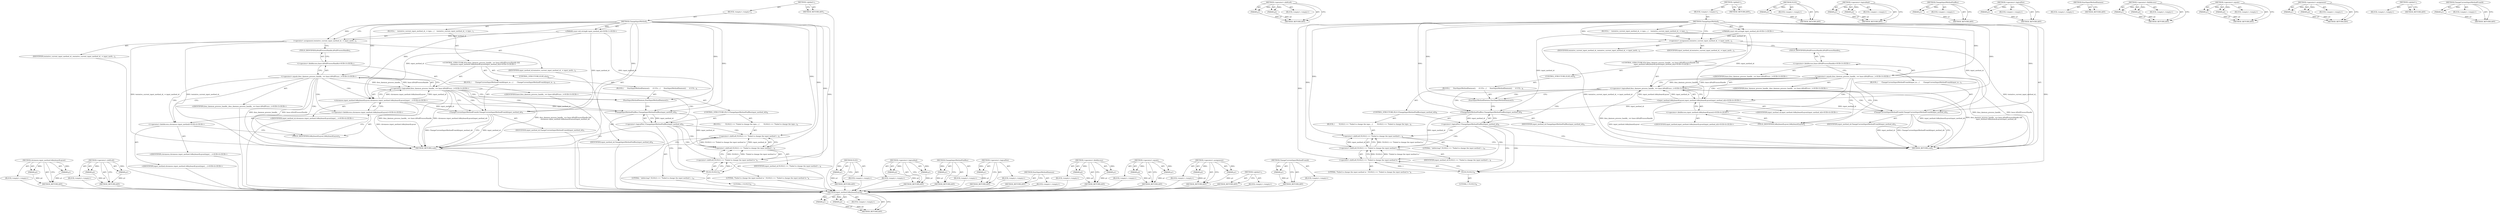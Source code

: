 digraph "ChangeCurrentInputMethodFromId" {
vulnerable_92 [label=<(METHOD,chromeos.input_method.IsKeyboardLayout)>];
vulnerable_93 [label=<(PARAM,p1)>];
vulnerable_94 [label=<(PARAM,p2)>];
vulnerable_95 [label=<(BLOCK,&lt;empty&gt;,&lt;empty&gt;)>];
vulnerable_96 [label=<(METHOD_RETURN,ANY)>];
vulnerable_112 [label=<(METHOD,&lt;operator&gt;.shiftLeft)>];
vulnerable_113 [label=<(PARAM,p1)>];
vulnerable_114 [label=<(PARAM,p2)>];
vulnerable_115 [label=<(BLOCK,&lt;empty&gt;,&lt;empty&gt;)>];
vulnerable_116 [label=<(METHOD_RETURN,ANY)>];
vulnerable_6 [label=<(METHOD,&lt;global&gt;)<SUB>1</SUB>>];
vulnerable_7 [label=<(BLOCK,&lt;empty&gt;,&lt;empty&gt;)<SUB>1</SUB>>];
vulnerable_8 [label=<(METHOD,ChangeInputMethod)<SUB>1</SUB>>];
vulnerable_9 [label="<(PARAM,const std::string&amp; input_method_id)<SUB>1</SUB>>"];
vulnerable_10 [label=<(BLOCK,{
    tentative_current_input_method_id_ = inpu...,{
    tentative_current_input_method_id_ = inpu...)<SUB>1</SUB>>];
vulnerable_11 [label=<(&lt;operator&gt;.assignment,tentative_current_input_method_id_ = input_meth...)<SUB>2</SUB>>];
vulnerable_12 [label=<(IDENTIFIER,tentative_current_input_method_id_,tentative_current_input_method_id_ = input_meth...)<SUB>2</SUB>>];
vulnerable_13 [label=<(IDENTIFIER,input_method_id,tentative_current_input_method_id_ = input_meth...)<SUB>2</SUB>>];
vulnerable_14 [label="<(CONTROL_STRUCTURE,IF,if (ibus_daemon_process_handle_ == base::kNullProcessHandle &amp;&amp;
        chromeos::input_method::IsKeyboardLayout(input_method_id)))<SUB>3</SUB>>"];
vulnerable_15 [label="<(&lt;operator&gt;.logicalAnd,ibus_daemon_process_handle_ == base::kNullProce...)<SUB>3</SUB>>"];
vulnerable_16 [label="<(&lt;operator&gt;.equals,ibus_daemon_process_handle_ == base::kNullProce...)<SUB>3</SUB>>"];
vulnerable_17 [label="<(IDENTIFIER,ibus_daemon_process_handle_,ibus_daemon_process_handle_ == base::kNullProce...)<SUB>3</SUB>>"];
vulnerable_18 [label="<(&lt;operator&gt;.fieldAccess,base::kNullProcessHandle)<SUB>3</SUB>>"];
vulnerable_19 [label="<(IDENTIFIER,base,ibus_daemon_process_handle_ == base::kNullProce...)<SUB>3</SUB>>"];
vulnerable_20 [label=<(FIELD_IDENTIFIER,kNullProcessHandle,kNullProcessHandle)<SUB>3</SUB>>];
vulnerable_21 [label="<(chromeos.input_method.IsKeyboardLayout,chromeos::input_method::IsKeyboardLayout(input_...)<SUB>4</SUB>>"];
vulnerable_22 [label="<(&lt;operator&gt;.fieldAccess,chromeos::input_method::IsKeyboardLayout)<SUB>4</SUB>>"];
vulnerable_23 [label="<(&lt;operator&gt;.fieldAccess,chromeos::input_method)<SUB>4</SUB>>"];
vulnerable_24 [label="<(IDENTIFIER,chromeos,chromeos::input_method::IsKeyboardLayout(input_...)<SUB>4</SUB>>"];
vulnerable_25 [label="<(IDENTIFIER,input_method,chromeos::input_method::IsKeyboardLayout(input_...)<SUB>4</SUB>>"];
vulnerable_26 [label=<(FIELD_IDENTIFIER,IsKeyboardLayout,IsKeyboardLayout)<SUB>4</SUB>>];
vulnerable_27 [label="<(IDENTIFIER,input_method_id,chromeos::input_method::IsKeyboardLayout(input_...)<SUB>4</SUB>>"];
vulnerable_28 [label=<(BLOCK,{
       ChangeCurrentInputMethodFromId(input_m...,{
       ChangeCurrentInputMethodFromId(input_m...)<SUB>4</SUB>>];
vulnerable_29 [label=<(ChangeCurrentInputMethodFromId,ChangeCurrentInputMethodFromId(input_method_id))<SUB>5</SUB>>];
vulnerable_30 [label=<(IDENTIFIER,input_method_id,ChangeCurrentInputMethodFromId(input_method_id))<SUB>5</SUB>>];
vulnerable_31 [label=<(CONTROL_STRUCTURE,ELSE,else)<SUB>6</SUB>>];
vulnerable_32 [label=<(BLOCK,{
      StartInputMethodDaemon();
      if (!Ch...,{
      StartInputMethodDaemon();
      if (!Ch...)<SUB>6</SUB>>];
vulnerable_33 [label=<(StartInputMethodDaemon,StartInputMethodDaemon())<SUB>7</SUB>>];
vulnerable_34 [label=<(CONTROL_STRUCTURE,IF,if (!ChangeInputMethodViaIBus(input_method_id)))<SUB>8</SUB>>];
vulnerable_35 [label=<(&lt;operator&gt;.logicalNot,!ChangeInputMethodViaIBus(input_method_id))<SUB>8</SUB>>];
vulnerable_36 [label=<(ChangeInputMethodViaIBus,ChangeInputMethodViaIBus(input_method_id))<SUB>8</SUB>>];
vulnerable_37 [label=<(IDENTIFIER,input_method_id,ChangeInputMethodViaIBus(input_method_id))<SUB>8</SUB>>];
vulnerable_38 [label=<(BLOCK,{
        VLOG(1) &lt;&lt; &quot;Failed to change the inpu...,{
        VLOG(1) &lt;&lt; &quot;Failed to change the inpu...)<SUB>8</SUB>>];
vulnerable_39 [label=<(&lt;operator&gt;.shiftLeft,VLOG(1) &lt;&lt; &quot;Failed to change the input method t...)<SUB>9</SUB>>];
vulnerable_40 [label=<(&lt;operator&gt;.shiftLeft,VLOG(1) &lt;&lt; &quot;Failed to change the input method t...)<SUB>9</SUB>>];
vulnerable_41 [label=<(&lt;operator&gt;.shiftLeft,VLOG(1) &lt;&lt; &quot;Failed to change the input method to &quot;)<SUB>9</SUB>>];
vulnerable_42 [label=<(VLOG,VLOG(1))<SUB>9</SUB>>];
vulnerable_43 [label=<(LITERAL,1,VLOG(1))<SUB>9</SUB>>];
vulnerable_44 [label=<(LITERAL,&quot;Failed to change the input method to &quot;,VLOG(1) &lt;&lt; &quot;Failed to change the input method to &quot;)<SUB>9</SUB>>];
vulnerable_45 [label=<(IDENTIFIER,input_method_id,VLOG(1) &lt;&lt; &quot;Failed to change the input method t...)<SUB>9</SUB>>];
vulnerable_46 [label=<(LITERAL,&quot; (deferring)&quot;,VLOG(1) &lt;&lt; &quot;Failed to change the input method t...)<SUB>10</SUB>>];
vulnerable_47 [label=<(METHOD_RETURN,void)<SUB>1</SUB>>];
vulnerable_49 [label=<(METHOD_RETURN,ANY)<SUB>1</SUB>>];
vulnerable_117 [label=<(METHOD,VLOG)>];
vulnerable_118 [label=<(PARAM,p1)>];
vulnerable_119 [label=<(BLOCK,&lt;empty&gt;,&lt;empty&gt;)>];
vulnerable_120 [label=<(METHOD_RETURN,ANY)>];
vulnerable_77 [label=<(METHOD,&lt;operator&gt;.logicalAnd)>];
vulnerable_78 [label=<(PARAM,p1)>];
vulnerable_79 [label=<(PARAM,p2)>];
vulnerable_80 [label=<(BLOCK,&lt;empty&gt;,&lt;empty&gt;)>];
vulnerable_81 [label=<(METHOD_RETURN,ANY)>];
vulnerable_108 [label=<(METHOD,ChangeInputMethodViaIBus)>];
vulnerable_109 [label=<(PARAM,p1)>];
vulnerable_110 [label=<(BLOCK,&lt;empty&gt;,&lt;empty&gt;)>];
vulnerable_111 [label=<(METHOD_RETURN,ANY)>];
vulnerable_104 [label=<(METHOD,&lt;operator&gt;.logicalNot)>];
vulnerable_105 [label=<(PARAM,p1)>];
vulnerable_106 [label=<(BLOCK,&lt;empty&gt;,&lt;empty&gt;)>];
vulnerable_107 [label=<(METHOD_RETURN,ANY)>];
vulnerable_101 [label=<(METHOD,StartInputMethodDaemon)>];
vulnerable_102 [label=<(BLOCK,&lt;empty&gt;,&lt;empty&gt;)>];
vulnerable_103 [label=<(METHOD_RETURN,ANY)>];
vulnerable_87 [label=<(METHOD,&lt;operator&gt;.fieldAccess)>];
vulnerable_88 [label=<(PARAM,p1)>];
vulnerable_89 [label=<(PARAM,p2)>];
vulnerable_90 [label=<(BLOCK,&lt;empty&gt;,&lt;empty&gt;)>];
vulnerable_91 [label=<(METHOD_RETURN,ANY)>];
vulnerable_82 [label=<(METHOD,&lt;operator&gt;.equals)>];
vulnerable_83 [label=<(PARAM,p1)>];
vulnerable_84 [label=<(PARAM,p2)>];
vulnerable_85 [label=<(BLOCK,&lt;empty&gt;,&lt;empty&gt;)>];
vulnerable_86 [label=<(METHOD_RETURN,ANY)>];
vulnerable_72 [label=<(METHOD,&lt;operator&gt;.assignment)>];
vulnerable_73 [label=<(PARAM,p1)>];
vulnerable_74 [label=<(PARAM,p2)>];
vulnerable_75 [label=<(BLOCK,&lt;empty&gt;,&lt;empty&gt;)>];
vulnerable_76 [label=<(METHOD_RETURN,ANY)>];
vulnerable_66 [label=<(METHOD,&lt;global&gt;)<SUB>1</SUB>>];
vulnerable_67 [label=<(BLOCK,&lt;empty&gt;,&lt;empty&gt;)>];
vulnerable_68 [label=<(METHOD_RETURN,ANY)>];
vulnerable_97 [label=<(METHOD,ChangeCurrentInputMethodFromId)>];
vulnerable_98 [label=<(PARAM,p1)>];
vulnerable_99 [label=<(BLOCK,&lt;empty&gt;,&lt;empty&gt;)>];
vulnerable_100 [label=<(METHOD_RETURN,ANY)>];
fixed_88 [label=<(METHOD,input_method.IsKeyboardLayout)>];
fixed_89 [label=<(PARAM,p1)>];
fixed_90 [label=<(PARAM,p2)>];
fixed_91 [label=<(BLOCK,&lt;empty&gt;,&lt;empty&gt;)>];
fixed_92 [label=<(METHOD_RETURN,ANY)>];
fixed_108 [label=<(METHOD,&lt;operator&gt;.shiftLeft)>];
fixed_109 [label=<(PARAM,p1)>];
fixed_110 [label=<(PARAM,p2)>];
fixed_111 [label=<(BLOCK,&lt;empty&gt;,&lt;empty&gt;)>];
fixed_112 [label=<(METHOD_RETURN,ANY)>];
fixed_6 [label=<(METHOD,&lt;global&gt;)<SUB>1</SUB>>];
fixed_7 [label=<(BLOCK,&lt;empty&gt;,&lt;empty&gt;)<SUB>1</SUB>>];
fixed_8 [label=<(METHOD,ChangeInputMethod)<SUB>1</SUB>>];
fixed_9 [label="<(PARAM,const std::string&amp; input_method_id)<SUB>1</SUB>>"];
fixed_10 [label=<(BLOCK,{
    tentative_current_input_method_id_ = inpu...,{
    tentative_current_input_method_id_ = inpu...)<SUB>1</SUB>>];
fixed_11 [label=<(&lt;operator&gt;.assignment,tentative_current_input_method_id_ = input_meth...)<SUB>2</SUB>>];
fixed_12 [label=<(IDENTIFIER,tentative_current_input_method_id_,tentative_current_input_method_id_ = input_meth...)<SUB>2</SUB>>];
fixed_13 [label=<(IDENTIFIER,input_method_id,tentative_current_input_method_id_ = input_meth...)<SUB>2</SUB>>];
fixed_14 [label="<(CONTROL_STRUCTURE,IF,if (ibus_daemon_process_handle_ == base::kNullProcessHandle &amp;&amp;
        input_method::IsKeyboardLayout(input_method_id)))<SUB>3</SUB>>"];
fixed_15 [label="<(&lt;operator&gt;.logicalAnd,ibus_daemon_process_handle_ == base::kNullProce...)<SUB>3</SUB>>"];
fixed_16 [label="<(&lt;operator&gt;.equals,ibus_daemon_process_handle_ == base::kNullProce...)<SUB>3</SUB>>"];
fixed_17 [label="<(IDENTIFIER,ibus_daemon_process_handle_,ibus_daemon_process_handle_ == base::kNullProce...)<SUB>3</SUB>>"];
fixed_18 [label="<(&lt;operator&gt;.fieldAccess,base::kNullProcessHandle)<SUB>3</SUB>>"];
fixed_19 [label="<(IDENTIFIER,base,ibus_daemon_process_handle_ == base::kNullProce...)<SUB>3</SUB>>"];
fixed_20 [label=<(FIELD_IDENTIFIER,kNullProcessHandle,kNullProcessHandle)<SUB>3</SUB>>];
fixed_21 [label="<(input_method.IsKeyboardLayout,input_method::IsKeyboardLayout(input_method_id))<SUB>4</SUB>>"];
fixed_22 [label="<(&lt;operator&gt;.fieldAccess,input_method::IsKeyboardLayout)<SUB>4</SUB>>"];
fixed_23 [label="<(IDENTIFIER,input_method,input_method::IsKeyboardLayout(input_method_id))<SUB>4</SUB>>"];
fixed_24 [label=<(FIELD_IDENTIFIER,IsKeyboardLayout,IsKeyboardLayout)<SUB>4</SUB>>];
fixed_25 [label="<(IDENTIFIER,input_method_id,input_method::IsKeyboardLayout(input_method_id))<SUB>4</SUB>>"];
fixed_26 [label=<(BLOCK,{
       ChangeCurrentInputMethodFromId(input_m...,{
       ChangeCurrentInputMethodFromId(input_m...)<SUB>4</SUB>>];
fixed_27 [label=<(ChangeCurrentInputMethodFromId,ChangeCurrentInputMethodFromId(input_method_id))<SUB>5</SUB>>];
fixed_28 [label=<(IDENTIFIER,input_method_id,ChangeCurrentInputMethodFromId(input_method_id))<SUB>5</SUB>>];
fixed_29 [label=<(CONTROL_STRUCTURE,ELSE,else)<SUB>6</SUB>>];
fixed_30 [label=<(BLOCK,{
      StartInputMethodDaemon();
      if (!Ch...,{
      StartInputMethodDaemon();
      if (!Ch...)<SUB>6</SUB>>];
fixed_31 [label=<(StartInputMethodDaemon,StartInputMethodDaemon())<SUB>7</SUB>>];
fixed_32 [label=<(CONTROL_STRUCTURE,IF,if (!ChangeInputMethodViaIBus(input_method_id)))<SUB>8</SUB>>];
fixed_33 [label=<(&lt;operator&gt;.logicalNot,!ChangeInputMethodViaIBus(input_method_id))<SUB>8</SUB>>];
fixed_34 [label=<(ChangeInputMethodViaIBus,ChangeInputMethodViaIBus(input_method_id))<SUB>8</SUB>>];
fixed_35 [label=<(IDENTIFIER,input_method_id,ChangeInputMethodViaIBus(input_method_id))<SUB>8</SUB>>];
fixed_36 [label=<(BLOCK,{
        VLOG(1) &lt;&lt; &quot;Failed to change the inpu...,{
        VLOG(1) &lt;&lt; &quot;Failed to change the inpu...)<SUB>8</SUB>>];
fixed_37 [label=<(&lt;operator&gt;.shiftLeft,VLOG(1) &lt;&lt; &quot;Failed to change the input method t...)<SUB>9</SUB>>];
fixed_38 [label=<(&lt;operator&gt;.shiftLeft,VLOG(1) &lt;&lt; &quot;Failed to change the input method t...)<SUB>9</SUB>>];
fixed_39 [label=<(&lt;operator&gt;.shiftLeft,VLOG(1) &lt;&lt; &quot;Failed to change the input method to &quot;)<SUB>9</SUB>>];
fixed_40 [label=<(VLOG,VLOG(1))<SUB>9</SUB>>];
fixed_41 [label=<(LITERAL,1,VLOG(1))<SUB>9</SUB>>];
fixed_42 [label=<(LITERAL,&quot;Failed to change the input method to &quot;,VLOG(1) &lt;&lt; &quot;Failed to change the input method to &quot;)<SUB>9</SUB>>];
fixed_43 [label=<(IDENTIFIER,input_method_id,VLOG(1) &lt;&lt; &quot;Failed to change the input method t...)<SUB>9</SUB>>];
fixed_44 [label=<(LITERAL,&quot; (deferring)&quot;,VLOG(1) &lt;&lt; &quot;Failed to change the input method t...)<SUB>10</SUB>>];
fixed_45 [label=<(METHOD_RETURN,void)<SUB>1</SUB>>];
fixed_47 [label=<(METHOD_RETURN,ANY)<SUB>1</SUB>>];
fixed_113 [label=<(METHOD,VLOG)>];
fixed_114 [label=<(PARAM,p1)>];
fixed_115 [label=<(BLOCK,&lt;empty&gt;,&lt;empty&gt;)>];
fixed_116 [label=<(METHOD_RETURN,ANY)>];
fixed_73 [label=<(METHOD,&lt;operator&gt;.logicalAnd)>];
fixed_74 [label=<(PARAM,p1)>];
fixed_75 [label=<(PARAM,p2)>];
fixed_76 [label=<(BLOCK,&lt;empty&gt;,&lt;empty&gt;)>];
fixed_77 [label=<(METHOD_RETURN,ANY)>];
fixed_104 [label=<(METHOD,ChangeInputMethodViaIBus)>];
fixed_105 [label=<(PARAM,p1)>];
fixed_106 [label=<(BLOCK,&lt;empty&gt;,&lt;empty&gt;)>];
fixed_107 [label=<(METHOD_RETURN,ANY)>];
fixed_100 [label=<(METHOD,&lt;operator&gt;.logicalNot)>];
fixed_101 [label=<(PARAM,p1)>];
fixed_102 [label=<(BLOCK,&lt;empty&gt;,&lt;empty&gt;)>];
fixed_103 [label=<(METHOD_RETURN,ANY)>];
fixed_97 [label=<(METHOD,StartInputMethodDaemon)>];
fixed_98 [label=<(BLOCK,&lt;empty&gt;,&lt;empty&gt;)>];
fixed_99 [label=<(METHOD_RETURN,ANY)>];
fixed_83 [label=<(METHOD,&lt;operator&gt;.fieldAccess)>];
fixed_84 [label=<(PARAM,p1)>];
fixed_85 [label=<(PARAM,p2)>];
fixed_86 [label=<(BLOCK,&lt;empty&gt;,&lt;empty&gt;)>];
fixed_87 [label=<(METHOD_RETURN,ANY)>];
fixed_78 [label=<(METHOD,&lt;operator&gt;.equals)>];
fixed_79 [label=<(PARAM,p1)>];
fixed_80 [label=<(PARAM,p2)>];
fixed_81 [label=<(BLOCK,&lt;empty&gt;,&lt;empty&gt;)>];
fixed_82 [label=<(METHOD_RETURN,ANY)>];
fixed_68 [label=<(METHOD,&lt;operator&gt;.assignment)>];
fixed_69 [label=<(PARAM,p1)>];
fixed_70 [label=<(PARAM,p2)>];
fixed_71 [label=<(BLOCK,&lt;empty&gt;,&lt;empty&gt;)>];
fixed_72 [label=<(METHOD_RETURN,ANY)>];
fixed_62 [label=<(METHOD,&lt;global&gt;)<SUB>1</SUB>>];
fixed_63 [label=<(BLOCK,&lt;empty&gt;,&lt;empty&gt;)>];
fixed_64 [label=<(METHOD_RETURN,ANY)>];
fixed_93 [label=<(METHOD,ChangeCurrentInputMethodFromId)>];
fixed_94 [label=<(PARAM,p1)>];
fixed_95 [label=<(BLOCK,&lt;empty&gt;,&lt;empty&gt;)>];
fixed_96 [label=<(METHOD_RETURN,ANY)>];
vulnerable_92 -> vulnerable_93  [key=0, label="AST: "];
vulnerable_92 -> vulnerable_93  [key=1, label="DDG: "];
vulnerable_92 -> vulnerable_95  [key=0, label="AST: "];
vulnerable_92 -> vulnerable_94  [key=0, label="AST: "];
vulnerable_92 -> vulnerable_94  [key=1, label="DDG: "];
vulnerable_92 -> vulnerable_96  [key=0, label="AST: "];
vulnerable_92 -> vulnerable_96  [key=1, label="CFG: "];
vulnerable_93 -> vulnerable_96  [key=0, label="DDG: p1"];
vulnerable_94 -> vulnerable_96  [key=0, label="DDG: p2"];
vulnerable_95 -> fixed_88  [key=0];
vulnerable_96 -> fixed_88  [key=0];
vulnerable_112 -> vulnerable_113  [key=0, label="AST: "];
vulnerable_112 -> vulnerable_113  [key=1, label="DDG: "];
vulnerable_112 -> vulnerable_115  [key=0, label="AST: "];
vulnerable_112 -> vulnerable_114  [key=0, label="AST: "];
vulnerable_112 -> vulnerable_114  [key=1, label="DDG: "];
vulnerable_112 -> vulnerable_116  [key=0, label="AST: "];
vulnerable_112 -> vulnerable_116  [key=1, label="CFG: "];
vulnerable_113 -> vulnerable_116  [key=0, label="DDG: p1"];
vulnerable_114 -> vulnerable_116  [key=0, label="DDG: p2"];
vulnerable_115 -> fixed_88  [key=0];
vulnerable_116 -> fixed_88  [key=0];
vulnerable_6 -> vulnerable_7  [key=0, label="AST: "];
vulnerable_6 -> vulnerable_49  [key=0, label="AST: "];
vulnerable_6 -> vulnerable_49  [key=1, label="CFG: "];
vulnerable_7 -> vulnerable_8  [key=0, label="AST: "];
vulnerable_8 -> vulnerable_9  [key=0, label="AST: "];
vulnerable_8 -> vulnerable_9  [key=1, label="DDG: "];
vulnerable_8 -> vulnerable_10  [key=0, label="AST: "];
vulnerable_8 -> vulnerable_47  [key=0, label="AST: "];
vulnerable_8 -> vulnerable_11  [key=0, label="CFG: "];
vulnerable_8 -> vulnerable_11  [key=1, label="DDG: "];
vulnerable_8 -> vulnerable_16  [key=0, label="DDG: "];
vulnerable_8 -> vulnerable_21  [key=0, label="DDG: "];
vulnerable_8 -> vulnerable_29  [key=0, label="DDG: "];
vulnerable_8 -> vulnerable_33  [key=0, label="DDG: "];
vulnerable_8 -> vulnerable_36  [key=0, label="DDG: "];
vulnerable_8 -> vulnerable_39  [key=0, label="DDG: "];
vulnerable_8 -> vulnerable_40  [key=0, label="DDG: "];
vulnerable_8 -> vulnerable_41  [key=0, label="DDG: "];
vulnerable_8 -> vulnerable_42  [key=0, label="DDG: "];
vulnerable_9 -> vulnerable_11  [key=0, label="DDG: input_method_id"];
vulnerable_9 -> vulnerable_21  [key=0, label="DDG: input_method_id"];
vulnerable_9 -> vulnerable_29  [key=0, label="DDG: input_method_id"];
vulnerable_9 -> vulnerable_36  [key=0, label="DDG: input_method_id"];
vulnerable_10 -> vulnerable_11  [key=0, label="AST: "];
vulnerable_10 -> vulnerable_14  [key=0, label="AST: "];
vulnerable_11 -> vulnerable_12  [key=0, label="AST: "];
vulnerable_11 -> vulnerable_13  [key=0, label="AST: "];
vulnerable_11 -> vulnerable_20  [key=0, label="CFG: "];
vulnerable_11 -> vulnerable_47  [key=0, label="DDG: tentative_current_input_method_id_ = input_method_id"];
vulnerable_11 -> vulnerable_47  [key=1, label="DDG: tentative_current_input_method_id_"];
vulnerable_12 -> fixed_88  [key=0];
vulnerable_13 -> fixed_88  [key=0];
vulnerable_14 -> vulnerable_15  [key=0, label="AST: "];
vulnerable_14 -> vulnerable_28  [key=0, label="AST: "];
vulnerable_14 -> vulnerable_31  [key=0, label="AST: "];
vulnerable_15 -> vulnerable_16  [key=0, label="AST: "];
vulnerable_15 -> vulnerable_21  [key=0, label="AST: "];
vulnerable_15 -> vulnerable_33  [key=0, label="CFG: "];
vulnerable_15 -> vulnerable_33  [key=1, label="CDG: "];
vulnerable_15 -> vulnerable_29  [key=0, label="CFG: "];
vulnerable_15 -> vulnerable_29  [key=1, label="CDG: "];
vulnerable_15 -> vulnerable_47  [key=0, label="DDG: ibus_daemon_process_handle_ == base::kNullProcessHandle"];
vulnerable_15 -> vulnerable_47  [key=1, label="DDG: chromeos::input_method::IsKeyboardLayout(input_method_id)"];
vulnerable_15 -> vulnerable_47  [key=2, label="DDG: ibus_daemon_process_handle_ == base::kNullProcessHandle &amp;&amp;
        chromeos::input_method::IsKeyboardLayout(input_method_id)"];
vulnerable_15 -> vulnerable_36  [key=0, label="CDG: "];
vulnerable_15 -> vulnerable_35  [key=0, label="CDG: "];
vulnerable_16 -> vulnerable_17  [key=0, label="AST: "];
vulnerable_16 -> vulnerable_18  [key=0, label="AST: "];
vulnerable_16 -> vulnerable_15  [key=0, label="CFG: "];
vulnerable_16 -> vulnerable_15  [key=1, label="DDG: ibus_daemon_process_handle_"];
vulnerable_16 -> vulnerable_15  [key=2, label="DDG: base::kNullProcessHandle"];
vulnerable_16 -> vulnerable_23  [key=0, label="CFG: "];
vulnerable_16 -> vulnerable_23  [key=1, label="CDG: "];
vulnerable_16 -> vulnerable_47  [key=0, label="DDG: base::kNullProcessHandle"];
vulnerable_16 -> vulnerable_47  [key=1, label="DDG: ibus_daemon_process_handle_"];
vulnerable_16 -> vulnerable_21  [key=0, label="CDG: "];
vulnerable_16 -> vulnerable_26  [key=0, label="CDG: "];
vulnerable_16 -> vulnerable_22  [key=0, label="CDG: "];
vulnerable_17 -> fixed_88  [key=0];
vulnerable_18 -> vulnerable_19  [key=0, label="AST: "];
vulnerable_18 -> vulnerable_20  [key=0, label="AST: "];
vulnerable_18 -> vulnerable_16  [key=0, label="CFG: "];
vulnerable_19 -> fixed_88  [key=0];
vulnerable_20 -> vulnerable_18  [key=0, label="CFG: "];
vulnerable_21 -> vulnerable_22  [key=0, label="AST: "];
vulnerable_21 -> vulnerable_27  [key=0, label="AST: "];
vulnerable_21 -> vulnerable_15  [key=0, label="CFG: "];
vulnerable_21 -> vulnerable_15  [key=1, label="DDG: chromeos::input_method::IsKeyboardLayout"];
vulnerable_21 -> vulnerable_15  [key=2, label="DDG: input_method_id"];
vulnerable_21 -> vulnerable_47  [key=0, label="DDG: chromeos::input_method::IsKeyboardLayout"];
vulnerable_21 -> vulnerable_29  [key=0, label="DDG: input_method_id"];
vulnerable_21 -> vulnerable_36  [key=0, label="DDG: input_method_id"];
vulnerable_22 -> vulnerable_23  [key=0, label="AST: "];
vulnerable_22 -> vulnerable_26  [key=0, label="AST: "];
vulnerable_22 -> vulnerable_21  [key=0, label="CFG: "];
vulnerable_23 -> vulnerable_24  [key=0, label="AST: "];
vulnerable_23 -> vulnerable_25  [key=0, label="AST: "];
vulnerable_23 -> vulnerable_26  [key=0, label="CFG: "];
vulnerable_24 -> fixed_88  [key=0];
vulnerable_25 -> fixed_88  [key=0];
vulnerable_26 -> vulnerable_22  [key=0, label="CFG: "];
vulnerable_27 -> fixed_88  [key=0];
vulnerable_28 -> vulnerable_29  [key=0, label="AST: "];
vulnerable_29 -> vulnerable_30  [key=0, label="AST: "];
vulnerable_29 -> vulnerable_47  [key=0, label="CFG: "];
vulnerable_29 -> vulnerable_47  [key=1, label="DDG: input_method_id"];
vulnerable_29 -> vulnerable_47  [key=2, label="DDG: ChangeCurrentInputMethodFromId(input_method_id)"];
vulnerable_30 -> fixed_88  [key=0];
vulnerable_31 -> vulnerable_32  [key=0, label="AST: "];
vulnerable_32 -> vulnerable_33  [key=0, label="AST: "];
vulnerable_32 -> vulnerable_34  [key=0, label="AST: "];
vulnerable_33 -> vulnerable_36  [key=0, label="CFG: "];
vulnerable_34 -> vulnerable_35  [key=0, label="AST: "];
vulnerable_34 -> vulnerable_38  [key=0, label="AST: "];
vulnerable_35 -> vulnerable_36  [key=0, label="AST: "];
vulnerable_35 -> vulnerable_47  [key=0, label="CFG: "];
vulnerable_35 -> vulnerable_42  [key=0, label="CFG: "];
vulnerable_35 -> vulnerable_42  [key=1, label="CDG: "];
vulnerable_35 -> vulnerable_40  [key=0, label="CDG: "];
vulnerable_35 -> vulnerable_41  [key=0, label="CDG: "];
vulnerable_35 -> vulnerable_39  [key=0, label="CDG: "];
vulnerable_36 -> vulnerable_37  [key=0, label="AST: "];
vulnerable_36 -> vulnerable_35  [key=0, label="CFG: "];
vulnerable_36 -> vulnerable_35  [key=1, label="DDG: input_method_id"];
vulnerable_36 -> vulnerable_40  [key=0, label="DDG: input_method_id"];
vulnerable_37 -> fixed_88  [key=0];
vulnerable_38 -> vulnerable_39  [key=0, label="AST: "];
vulnerable_39 -> vulnerable_40  [key=0, label="AST: "];
vulnerable_39 -> vulnerable_46  [key=0, label="AST: "];
vulnerable_39 -> vulnerable_47  [key=0, label="CFG: "];
vulnerable_40 -> vulnerable_41  [key=0, label="AST: "];
vulnerable_40 -> vulnerable_45  [key=0, label="AST: "];
vulnerable_40 -> vulnerable_39  [key=0, label="CFG: "];
vulnerable_40 -> vulnerable_39  [key=1, label="DDG: VLOG(1) &lt;&lt; &quot;Failed to change the input method to &quot;"];
vulnerable_40 -> vulnerable_39  [key=2, label="DDG: input_method_id"];
vulnerable_41 -> vulnerable_42  [key=0, label="AST: "];
vulnerable_41 -> vulnerable_44  [key=0, label="AST: "];
vulnerable_41 -> vulnerable_40  [key=0, label="CFG: "];
vulnerable_41 -> vulnerable_40  [key=1, label="DDG: VLOG(1)"];
vulnerable_41 -> vulnerable_40  [key=2, label="DDG: &quot;Failed to change the input method to &quot;"];
vulnerable_42 -> vulnerable_43  [key=0, label="AST: "];
vulnerable_42 -> vulnerable_41  [key=0, label="CFG: "];
vulnerable_42 -> vulnerable_41  [key=1, label="DDG: 1"];
vulnerable_43 -> fixed_88  [key=0];
vulnerable_44 -> fixed_88  [key=0];
vulnerable_45 -> fixed_88  [key=0];
vulnerable_46 -> fixed_88  [key=0];
vulnerable_47 -> fixed_88  [key=0];
vulnerable_49 -> fixed_88  [key=0];
vulnerable_117 -> vulnerable_118  [key=0, label="AST: "];
vulnerable_117 -> vulnerable_118  [key=1, label="DDG: "];
vulnerable_117 -> vulnerable_119  [key=0, label="AST: "];
vulnerable_117 -> vulnerable_120  [key=0, label="AST: "];
vulnerable_117 -> vulnerable_120  [key=1, label="CFG: "];
vulnerable_118 -> vulnerable_120  [key=0, label="DDG: p1"];
vulnerable_119 -> fixed_88  [key=0];
vulnerable_120 -> fixed_88  [key=0];
vulnerable_77 -> vulnerable_78  [key=0, label="AST: "];
vulnerable_77 -> vulnerable_78  [key=1, label="DDG: "];
vulnerable_77 -> vulnerable_80  [key=0, label="AST: "];
vulnerable_77 -> vulnerable_79  [key=0, label="AST: "];
vulnerable_77 -> vulnerable_79  [key=1, label="DDG: "];
vulnerable_77 -> vulnerable_81  [key=0, label="AST: "];
vulnerable_77 -> vulnerable_81  [key=1, label="CFG: "];
vulnerable_78 -> vulnerable_81  [key=0, label="DDG: p1"];
vulnerable_79 -> vulnerable_81  [key=0, label="DDG: p2"];
vulnerable_80 -> fixed_88  [key=0];
vulnerable_81 -> fixed_88  [key=0];
vulnerable_108 -> vulnerable_109  [key=0, label="AST: "];
vulnerable_108 -> vulnerable_109  [key=1, label="DDG: "];
vulnerable_108 -> vulnerable_110  [key=0, label="AST: "];
vulnerable_108 -> vulnerable_111  [key=0, label="AST: "];
vulnerable_108 -> vulnerable_111  [key=1, label="CFG: "];
vulnerable_109 -> vulnerable_111  [key=0, label="DDG: p1"];
vulnerable_110 -> fixed_88  [key=0];
vulnerable_111 -> fixed_88  [key=0];
vulnerable_104 -> vulnerable_105  [key=0, label="AST: "];
vulnerable_104 -> vulnerable_105  [key=1, label="DDG: "];
vulnerable_104 -> vulnerable_106  [key=0, label="AST: "];
vulnerable_104 -> vulnerable_107  [key=0, label="AST: "];
vulnerable_104 -> vulnerable_107  [key=1, label="CFG: "];
vulnerable_105 -> vulnerable_107  [key=0, label="DDG: p1"];
vulnerable_106 -> fixed_88  [key=0];
vulnerable_107 -> fixed_88  [key=0];
vulnerable_101 -> vulnerable_102  [key=0, label="AST: "];
vulnerable_101 -> vulnerable_103  [key=0, label="AST: "];
vulnerable_101 -> vulnerable_103  [key=1, label="CFG: "];
vulnerable_102 -> fixed_88  [key=0];
vulnerable_103 -> fixed_88  [key=0];
vulnerable_87 -> vulnerable_88  [key=0, label="AST: "];
vulnerable_87 -> vulnerable_88  [key=1, label="DDG: "];
vulnerable_87 -> vulnerable_90  [key=0, label="AST: "];
vulnerable_87 -> vulnerable_89  [key=0, label="AST: "];
vulnerable_87 -> vulnerable_89  [key=1, label="DDG: "];
vulnerable_87 -> vulnerable_91  [key=0, label="AST: "];
vulnerable_87 -> vulnerable_91  [key=1, label="CFG: "];
vulnerable_88 -> vulnerable_91  [key=0, label="DDG: p1"];
vulnerable_89 -> vulnerable_91  [key=0, label="DDG: p2"];
vulnerable_90 -> fixed_88  [key=0];
vulnerable_91 -> fixed_88  [key=0];
vulnerable_82 -> vulnerable_83  [key=0, label="AST: "];
vulnerable_82 -> vulnerable_83  [key=1, label="DDG: "];
vulnerable_82 -> vulnerable_85  [key=0, label="AST: "];
vulnerable_82 -> vulnerable_84  [key=0, label="AST: "];
vulnerable_82 -> vulnerable_84  [key=1, label="DDG: "];
vulnerable_82 -> vulnerable_86  [key=0, label="AST: "];
vulnerable_82 -> vulnerable_86  [key=1, label="CFG: "];
vulnerable_83 -> vulnerable_86  [key=0, label="DDG: p1"];
vulnerable_84 -> vulnerable_86  [key=0, label="DDG: p2"];
vulnerable_85 -> fixed_88  [key=0];
vulnerable_86 -> fixed_88  [key=0];
vulnerable_72 -> vulnerable_73  [key=0, label="AST: "];
vulnerable_72 -> vulnerable_73  [key=1, label="DDG: "];
vulnerable_72 -> vulnerable_75  [key=0, label="AST: "];
vulnerable_72 -> vulnerable_74  [key=0, label="AST: "];
vulnerable_72 -> vulnerable_74  [key=1, label="DDG: "];
vulnerable_72 -> vulnerable_76  [key=0, label="AST: "];
vulnerable_72 -> vulnerable_76  [key=1, label="CFG: "];
vulnerable_73 -> vulnerable_76  [key=0, label="DDG: p1"];
vulnerable_74 -> vulnerable_76  [key=0, label="DDG: p2"];
vulnerable_75 -> fixed_88  [key=0];
vulnerable_76 -> fixed_88  [key=0];
vulnerable_66 -> vulnerable_67  [key=0, label="AST: "];
vulnerable_66 -> vulnerable_68  [key=0, label="AST: "];
vulnerable_66 -> vulnerable_68  [key=1, label="CFG: "];
vulnerable_67 -> fixed_88  [key=0];
vulnerable_68 -> fixed_88  [key=0];
vulnerable_97 -> vulnerable_98  [key=0, label="AST: "];
vulnerable_97 -> vulnerable_98  [key=1, label="DDG: "];
vulnerable_97 -> vulnerable_99  [key=0, label="AST: "];
vulnerable_97 -> vulnerable_100  [key=0, label="AST: "];
vulnerable_97 -> vulnerable_100  [key=1, label="CFG: "];
vulnerable_98 -> vulnerable_100  [key=0, label="DDG: p1"];
vulnerable_99 -> fixed_88  [key=0];
vulnerable_100 -> fixed_88  [key=0];
fixed_88 -> fixed_89  [key=0, label="AST: "];
fixed_88 -> fixed_89  [key=1, label="DDG: "];
fixed_88 -> fixed_91  [key=0, label="AST: "];
fixed_88 -> fixed_90  [key=0, label="AST: "];
fixed_88 -> fixed_90  [key=1, label="DDG: "];
fixed_88 -> fixed_92  [key=0, label="AST: "];
fixed_88 -> fixed_92  [key=1, label="CFG: "];
fixed_89 -> fixed_92  [key=0, label="DDG: p1"];
fixed_90 -> fixed_92  [key=0, label="DDG: p2"];
fixed_108 -> fixed_109  [key=0, label="AST: "];
fixed_108 -> fixed_109  [key=1, label="DDG: "];
fixed_108 -> fixed_111  [key=0, label="AST: "];
fixed_108 -> fixed_110  [key=0, label="AST: "];
fixed_108 -> fixed_110  [key=1, label="DDG: "];
fixed_108 -> fixed_112  [key=0, label="AST: "];
fixed_108 -> fixed_112  [key=1, label="CFG: "];
fixed_109 -> fixed_112  [key=0, label="DDG: p1"];
fixed_110 -> fixed_112  [key=0, label="DDG: p2"];
fixed_6 -> fixed_7  [key=0, label="AST: "];
fixed_6 -> fixed_47  [key=0, label="AST: "];
fixed_6 -> fixed_47  [key=1, label="CFG: "];
fixed_7 -> fixed_8  [key=0, label="AST: "];
fixed_8 -> fixed_9  [key=0, label="AST: "];
fixed_8 -> fixed_9  [key=1, label="DDG: "];
fixed_8 -> fixed_10  [key=0, label="AST: "];
fixed_8 -> fixed_45  [key=0, label="AST: "];
fixed_8 -> fixed_11  [key=0, label="CFG: "];
fixed_8 -> fixed_11  [key=1, label="DDG: "];
fixed_8 -> fixed_16  [key=0, label="DDG: "];
fixed_8 -> fixed_21  [key=0, label="DDG: "];
fixed_8 -> fixed_27  [key=0, label="DDG: "];
fixed_8 -> fixed_31  [key=0, label="DDG: "];
fixed_8 -> fixed_34  [key=0, label="DDG: "];
fixed_8 -> fixed_37  [key=0, label="DDG: "];
fixed_8 -> fixed_38  [key=0, label="DDG: "];
fixed_8 -> fixed_39  [key=0, label="DDG: "];
fixed_8 -> fixed_40  [key=0, label="DDG: "];
fixed_9 -> fixed_11  [key=0, label="DDG: input_method_id"];
fixed_9 -> fixed_21  [key=0, label="DDG: input_method_id"];
fixed_9 -> fixed_27  [key=0, label="DDG: input_method_id"];
fixed_9 -> fixed_34  [key=0, label="DDG: input_method_id"];
fixed_10 -> fixed_11  [key=0, label="AST: "];
fixed_10 -> fixed_14  [key=0, label="AST: "];
fixed_11 -> fixed_12  [key=0, label="AST: "];
fixed_11 -> fixed_13  [key=0, label="AST: "];
fixed_11 -> fixed_20  [key=0, label="CFG: "];
fixed_11 -> fixed_45  [key=0, label="DDG: tentative_current_input_method_id_ = input_method_id"];
fixed_11 -> fixed_45  [key=1, label="DDG: tentative_current_input_method_id_"];
fixed_14 -> fixed_15  [key=0, label="AST: "];
fixed_14 -> fixed_26  [key=0, label="AST: "];
fixed_14 -> fixed_29  [key=0, label="AST: "];
fixed_15 -> fixed_16  [key=0, label="AST: "];
fixed_15 -> fixed_21  [key=0, label="AST: "];
fixed_15 -> fixed_31  [key=0, label="CFG: "];
fixed_15 -> fixed_31  [key=1, label="CDG: "];
fixed_15 -> fixed_27  [key=0, label="CFG: "];
fixed_15 -> fixed_27  [key=1, label="CDG: "];
fixed_15 -> fixed_45  [key=0, label="DDG: ibus_daemon_process_handle_ == base::kNullProcessHandle"];
fixed_15 -> fixed_45  [key=1, label="DDG: input_method::IsKeyboardLayout(input_method_id)"];
fixed_15 -> fixed_45  [key=2, label="DDG: ibus_daemon_process_handle_ == base::kNullProcessHandle &amp;&amp;
        input_method::IsKeyboardLayout(input_method_id)"];
fixed_15 -> fixed_34  [key=0, label="CDG: "];
fixed_15 -> fixed_33  [key=0, label="CDG: "];
fixed_16 -> fixed_17  [key=0, label="AST: "];
fixed_16 -> fixed_18  [key=0, label="AST: "];
fixed_16 -> fixed_15  [key=0, label="CFG: "];
fixed_16 -> fixed_15  [key=1, label="DDG: ibus_daemon_process_handle_"];
fixed_16 -> fixed_15  [key=2, label="DDG: base::kNullProcessHandle"];
fixed_16 -> fixed_24  [key=0, label="CFG: "];
fixed_16 -> fixed_24  [key=1, label="CDG: "];
fixed_16 -> fixed_45  [key=0, label="DDG: base::kNullProcessHandle"];
fixed_16 -> fixed_45  [key=1, label="DDG: ibus_daemon_process_handle_"];
fixed_16 -> fixed_21  [key=0, label="CDG: "];
fixed_16 -> fixed_22  [key=0, label="CDG: "];
fixed_18 -> fixed_19  [key=0, label="AST: "];
fixed_18 -> fixed_20  [key=0, label="AST: "];
fixed_18 -> fixed_16  [key=0, label="CFG: "];
fixed_20 -> fixed_18  [key=0, label="CFG: "];
fixed_21 -> fixed_22  [key=0, label="AST: "];
fixed_21 -> fixed_25  [key=0, label="AST: "];
fixed_21 -> fixed_15  [key=0, label="CFG: "];
fixed_21 -> fixed_15  [key=1, label="DDG: input_method::IsKeyboardLayout"];
fixed_21 -> fixed_15  [key=2, label="DDG: input_method_id"];
fixed_21 -> fixed_45  [key=0, label="DDG: input_method::IsKeyboardLayout"];
fixed_21 -> fixed_27  [key=0, label="DDG: input_method_id"];
fixed_21 -> fixed_34  [key=0, label="DDG: input_method_id"];
fixed_22 -> fixed_23  [key=0, label="AST: "];
fixed_22 -> fixed_24  [key=0, label="AST: "];
fixed_22 -> fixed_21  [key=0, label="CFG: "];
fixed_24 -> fixed_22  [key=0, label="CFG: "];
fixed_26 -> fixed_27  [key=0, label="AST: "];
fixed_27 -> fixed_28  [key=0, label="AST: "];
fixed_27 -> fixed_45  [key=0, label="CFG: "];
fixed_27 -> fixed_45  [key=1, label="DDG: input_method_id"];
fixed_27 -> fixed_45  [key=2, label="DDG: ChangeCurrentInputMethodFromId(input_method_id)"];
fixed_29 -> fixed_30  [key=0, label="AST: "];
fixed_30 -> fixed_31  [key=0, label="AST: "];
fixed_30 -> fixed_32  [key=0, label="AST: "];
fixed_31 -> fixed_34  [key=0, label="CFG: "];
fixed_32 -> fixed_33  [key=0, label="AST: "];
fixed_32 -> fixed_36  [key=0, label="AST: "];
fixed_33 -> fixed_34  [key=0, label="AST: "];
fixed_33 -> fixed_45  [key=0, label="CFG: "];
fixed_33 -> fixed_40  [key=0, label="CFG: "];
fixed_33 -> fixed_40  [key=1, label="CDG: "];
fixed_33 -> fixed_37  [key=0, label="CDG: "];
fixed_33 -> fixed_38  [key=0, label="CDG: "];
fixed_33 -> fixed_39  [key=0, label="CDG: "];
fixed_34 -> fixed_35  [key=0, label="AST: "];
fixed_34 -> fixed_33  [key=0, label="CFG: "];
fixed_34 -> fixed_33  [key=1, label="DDG: input_method_id"];
fixed_34 -> fixed_38  [key=0, label="DDG: input_method_id"];
fixed_36 -> fixed_37  [key=0, label="AST: "];
fixed_37 -> fixed_38  [key=0, label="AST: "];
fixed_37 -> fixed_44  [key=0, label="AST: "];
fixed_37 -> fixed_45  [key=0, label="CFG: "];
fixed_38 -> fixed_39  [key=0, label="AST: "];
fixed_38 -> fixed_43  [key=0, label="AST: "];
fixed_38 -> fixed_37  [key=0, label="CFG: "];
fixed_38 -> fixed_37  [key=1, label="DDG: VLOG(1) &lt;&lt; &quot;Failed to change the input method to &quot;"];
fixed_38 -> fixed_37  [key=2, label="DDG: input_method_id"];
fixed_39 -> fixed_40  [key=0, label="AST: "];
fixed_39 -> fixed_42  [key=0, label="AST: "];
fixed_39 -> fixed_38  [key=0, label="CFG: "];
fixed_39 -> fixed_38  [key=1, label="DDG: VLOG(1)"];
fixed_39 -> fixed_38  [key=2, label="DDG: &quot;Failed to change the input method to &quot;"];
fixed_40 -> fixed_41  [key=0, label="AST: "];
fixed_40 -> fixed_39  [key=0, label="CFG: "];
fixed_40 -> fixed_39  [key=1, label="DDG: 1"];
fixed_113 -> fixed_114  [key=0, label="AST: "];
fixed_113 -> fixed_114  [key=1, label="DDG: "];
fixed_113 -> fixed_115  [key=0, label="AST: "];
fixed_113 -> fixed_116  [key=0, label="AST: "];
fixed_113 -> fixed_116  [key=1, label="CFG: "];
fixed_114 -> fixed_116  [key=0, label="DDG: p1"];
fixed_73 -> fixed_74  [key=0, label="AST: "];
fixed_73 -> fixed_74  [key=1, label="DDG: "];
fixed_73 -> fixed_76  [key=0, label="AST: "];
fixed_73 -> fixed_75  [key=0, label="AST: "];
fixed_73 -> fixed_75  [key=1, label="DDG: "];
fixed_73 -> fixed_77  [key=0, label="AST: "];
fixed_73 -> fixed_77  [key=1, label="CFG: "];
fixed_74 -> fixed_77  [key=0, label="DDG: p1"];
fixed_75 -> fixed_77  [key=0, label="DDG: p2"];
fixed_104 -> fixed_105  [key=0, label="AST: "];
fixed_104 -> fixed_105  [key=1, label="DDG: "];
fixed_104 -> fixed_106  [key=0, label="AST: "];
fixed_104 -> fixed_107  [key=0, label="AST: "];
fixed_104 -> fixed_107  [key=1, label="CFG: "];
fixed_105 -> fixed_107  [key=0, label="DDG: p1"];
fixed_100 -> fixed_101  [key=0, label="AST: "];
fixed_100 -> fixed_101  [key=1, label="DDG: "];
fixed_100 -> fixed_102  [key=0, label="AST: "];
fixed_100 -> fixed_103  [key=0, label="AST: "];
fixed_100 -> fixed_103  [key=1, label="CFG: "];
fixed_101 -> fixed_103  [key=0, label="DDG: p1"];
fixed_97 -> fixed_98  [key=0, label="AST: "];
fixed_97 -> fixed_99  [key=0, label="AST: "];
fixed_97 -> fixed_99  [key=1, label="CFG: "];
fixed_83 -> fixed_84  [key=0, label="AST: "];
fixed_83 -> fixed_84  [key=1, label="DDG: "];
fixed_83 -> fixed_86  [key=0, label="AST: "];
fixed_83 -> fixed_85  [key=0, label="AST: "];
fixed_83 -> fixed_85  [key=1, label="DDG: "];
fixed_83 -> fixed_87  [key=0, label="AST: "];
fixed_83 -> fixed_87  [key=1, label="CFG: "];
fixed_84 -> fixed_87  [key=0, label="DDG: p1"];
fixed_85 -> fixed_87  [key=0, label="DDG: p2"];
fixed_78 -> fixed_79  [key=0, label="AST: "];
fixed_78 -> fixed_79  [key=1, label="DDG: "];
fixed_78 -> fixed_81  [key=0, label="AST: "];
fixed_78 -> fixed_80  [key=0, label="AST: "];
fixed_78 -> fixed_80  [key=1, label="DDG: "];
fixed_78 -> fixed_82  [key=0, label="AST: "];
fixed_78 -> fixed_82  [key=1, label="CFG: "];
fixed_79 -> fixed_82  [key=0, label="DDG: p1"];
fixed_80 -> fixed_82  [key=0, label="DDG: p2"];
fixed_68 -> fixed_69  [key=0, label="AST: "];
fixed_68 -> fixed_69  [key=1, label="DDG: "];
fixed_68 -> fixed_71  [key=0, label="AST: "];
fixed_68 -> fixed_70  [key=0, label="AST: "];
fixed_68 -> fixed_70  [key=1, label="DDG: "];
fixed_68 -> fixed_72  [key=0, label="AST: "];
fixed_68 -> fixed_72  [key=1, label="CFG: "];
fixed_69 -> fixed_72  [key=0, label="DDG: p1"];
fixed_70 -> fixed_72  [key=0, label="DDG: p2"];
fixed_62 -> fixed_63  [key=0, label="AST: "];
fixed_62 -> fixed_64  [key=0, label="AST: "];
fixed_62 -> fixed_64  [key=1, label="CFG: "];
fixed_93 -> fixed_94  [key=0, label="AST: "];
fixed_93 -> fixed_94  [key=1, label="DDG: "];
fixed_93 -> fixed_95  [key=0, label="AST: "];
fixed_93 -> fixed_96  [key=0, label="AST: "];
fixed_93 -> fixed_96  [key=1, label="CFG: "];
fixed_94 -> fixed_96  [key=0, label="DDG: p1"];
}
